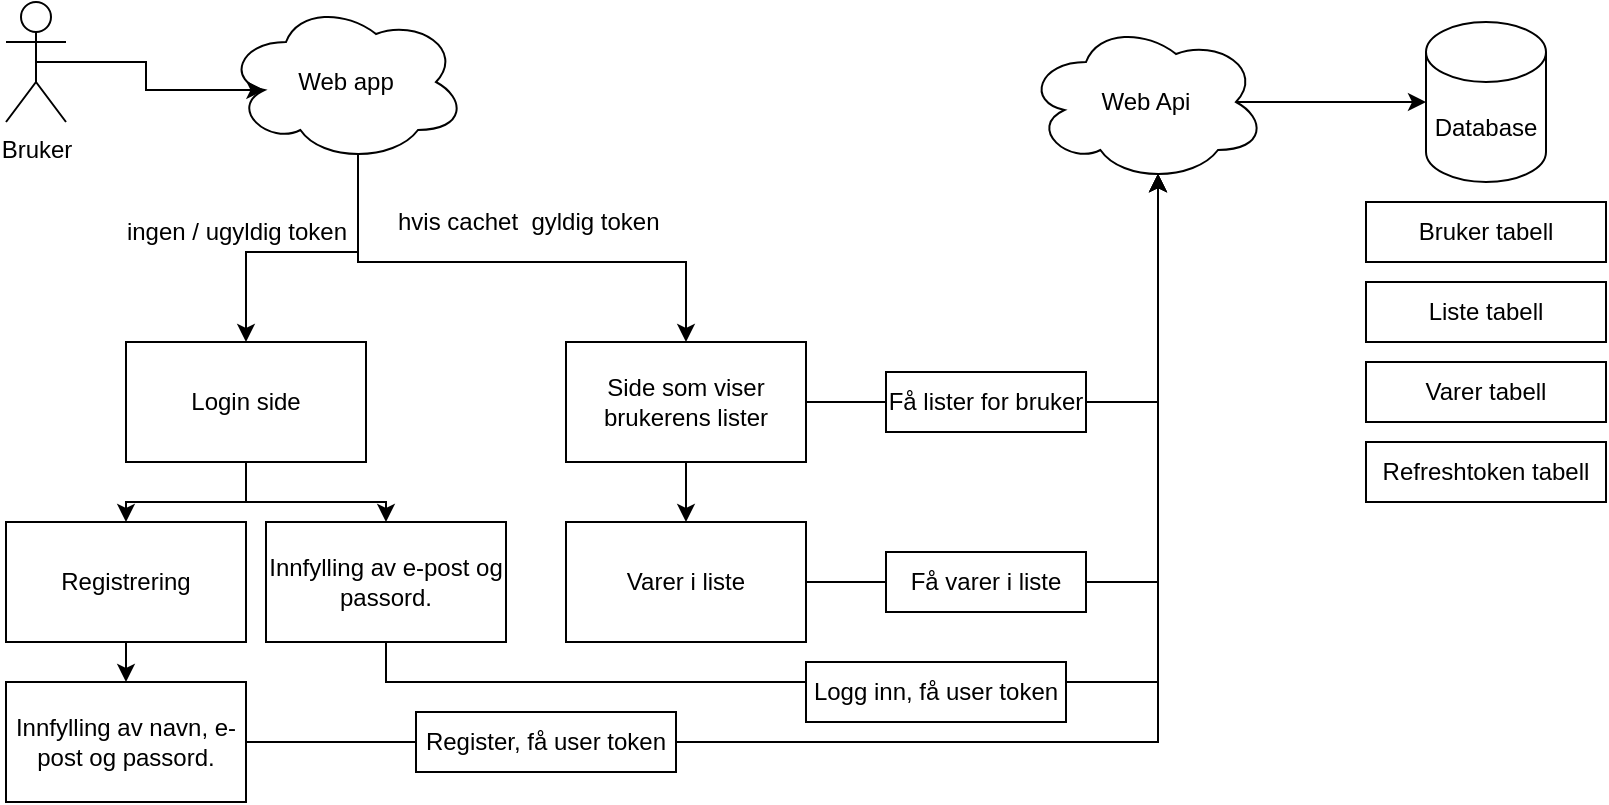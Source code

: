 <mxfile version="28.0.6" pages="2">
  <diagram name="Overblikk" id="PTyqkbVCkyaqfMtPj-sK">
    <mxGraphModel dx="976" dy="564" grid="1" gridSize="10" guides="1" tooltips="1" connect="1" arrows="1" fold="1" page="1" pageScale="1" pageWidth="850" pageHeight="1100" math="0" shadow="0">
      <root>
        <mxCell id="0" />
        <mxCell id="1" parent="0" />
        <mxCell id="i6-jvLr82Qs8qsrnKRQ1-1" value="Bruker" style="shape=umlActor;verticalLabelPosition=bottom;verticalAlign=top;html=1;outlineConnect=0;" vertex="1" parent="1">
          <mxGeometry x="60" y="30" width="30" height="60" as="geometry" />
        </mxCell>
        <mxCell id="i6-jvLr82Qs8qsrnKRQ1-5" style="edgeStyle=orthogonalEdgeStyle;rounded=0;orthogonalLoop=1;jettySize=auto;html=1;exitX=0.55;exitY=0.95;exitDx=0;exitDy=0;exitPerimeter=0;entryX=0.5;entryY=0;entryDx=0;entryDy=0;" edge="1" parent="1" source="i6-jvLr82Qs8qsrnKRQ1-2" target="i6-jvLr82Qs8qsrnKRQ1-4">
          <mxGeometry relative="1" as="geometry" />
        </mxCell>
        <mxCell id="i6-jvLr82Qs8qsrnKRQ1-8" style="edgeStyle=orthogonalEdgeStyle;rounded=0;orthogonalLoop=1;jettySize=auto;html=1;exitX=0.55;exitY=0.95;exitDx=0;exitDy=0;exitPerimeter=0;entryX=0.5;entryY=0;entryDx=0;entryDy=0;" edge="1" parent="1" source="i6-jvLr82Qs8qsrnKRQ1-2" target="i6-jvLr82Qs8qsrnKRQ1-6">
          <mxGeometry relative="1" as="geometry">
            <Array as="points">
              <mxPoint x="236" y="160" />
              <mxPoint x="400" y="160" />
            </Array>
          </mxGeometry>
        </mxCell>
        <mxCell id="i6-jvLr82Qs8qsrnKRQ1-2" value="Web app" style="ellipse;shape=cloud;whiteSpace=wrap;html=1;" vertex="1" parent="1">
          <mxGeometry x="170" y="30" width="120" height="80" as="geometry" />
        </mxCell>
        <mxCell id="i6-jvLr82Qs8qsrnKRQ1-3" style="edgeStyle=orthogonalEdgeStyle;rounded=0;orthogonalLoop=1;jettySize=auto;html=1;exitX=0.5;exitY=0.5;exitDx=0;exitDy=0;exitPerimeter=0;entryX=0.16;entryY=0.55;entryDx=0;entryDy=0;entryPerimeter=0;" edge="1" parent="1" source="i6-jvLr82Qs8qsrnKRQ1-1" target="i6-jvLr82Qs8qsrnKRQ1-2">
          <mxGeometry relative="1" as="geometry" />
        </mxCell>
        <mxCell id="i6-jvLr82Qs8qsrnKRQ1-12" style="edgeStyle=orthogonalEdgeStyle;rounded=0;orthogonalLoop=1;jettySize=auto;html=1;exitX=0.5;exitY=1;exitDx=0;exitDy=0;entryX=0.5;entryY=0;entryDx=0;entryDy=0;" edge="1" parent="1" source="i6-jvLr82Qs8qsrnKRQ1-4" target="i6-jvLr82Qs8qsrnKRQ1-11">
          <mxGeometry relative="1" as="geometry" />
        </mxCell>
        <mxCell id="i6-jvLr82Qs8qsrnKRQ1-14" style="edgeStyle=orthogonalEdgeStyle;rounded=0;orthogonalLoop=1;jettySize=auto;html=1;exitX=0.5;exitY=1;exitDx=0;exitDy=0;entryX=0.5;entryY=0;entryDx=0;entryDy=0;" edge="1" parent="1" source="i6-jvLr82Qs8qsrnKRQ1-4" target="i6-jvLr82Qs8qsrnKRQ1-13">
          <mxGeometry relative="1" as="geometry" />
        </mxCell>
        <mxCell id="i6-jvLr82Qs8qsrnKRQ1-4" value="Login side" style="rounded=0;whiteSpace=wrap;html=1;" vertex="1" parent="1">
          <mxGeometry x="120" y="200" width="120" height="60" as="geometry" />
        </mxCell>
        <mxCell id="i6-jvLr82Qs8qsrnKRQ1-20" style="edgeStyle=orthogonalEdgeStyle;rounded=0;orthogonalLoop=1;jettySize=auto;html=1;exitX=0.5;exitY=1;exitDx=0;exitDy=0;entryX=0.5;entryY=0;entryDx=0;entryDy=0;" edge="1" parent="1" source="i6-jvLr82Qs8qsrnKRQ1-6" target="i6-jvLr82Qs8qsrnKRQ1-19">
          <mxGeometry relative="1" as="geometry" />
        </mxCell>
        <mxCell id="i6-jvLr82Qs8qsrnKRQ1-6" value="Side som viser brukerens lister" style="rounded=0;whiteSpace=wrap;html=1;" vertex="1" parent="1">
          <mxGeometry x="340" y="200" width="120" height="60" as="geometry" />
        </mxCell>
        <mxCell id="i6-jvLr82Qs8qsrnKRQ1-9" value="hvis cachet&amp;nbsp; gyldig token" style="text;strokeColor=none;fillColor=none;align=left;verticalAlign=middle;spacingLeft=4;spacingRight=4;overflow=hidden;points=[[0,0.5],[1,0.5]];portConstraint=eastwest;rotatable=0;whiteSpace=wrap;html=1;" vertex="1" parent="1">
          <mxGeometry x="250" y="130" width="160" height="20" as="geometry" />
        </mxCell>
        <mxCell id="i6-jvLr82Qs8qsrnKRQ1-10" value="ingen / ugyldig token" style="text;html=1;align=center;verticalAlign=middle;resizable=0;points=[];autosize=1;strokeColor=none;fillColor=none;" vertex="1" parent="1">
          <mxGeometry x="110" y="130" width="130" height="30" as="geometry" />
        </mxCell>
        <mxCell id="i6-jvLr82Qs8qsrnKRQ1-11" value="Innfylling av e-post og passord." style="rounded=0;whiteSpace=wrap;html=1;" vertex="1" parent="1">
          <mxGeometry x="190" y="290" width="120" height="60" as="geometry" />
        </mxCell>
        <mxCell id="i6-jvLr82Qs8qsrnKRQ1-16" style="edgeStyle=orthogonalEdgeStyle;rounded=0;orthogonalLoop=1;jettySize=auto;html=1;exitX=0.5;exitY=1;exitDx=0;exitDy=0;entryX=0.5;entryY=0;entryDx=0;entryDy=0;" edge="1" parent="1" source="i6-jvLr82Qs8qsrnKRQ1-13" target="i6-jvLr82Qs8qsrnKRQ1-15">
          <mxGeometry relative="1" as="geometry" />
        </mxCell>
        <mxCell id="i6-jvLr82Qs8qsrnKRQ1-13" value="Registrering" style="rounded=0;whiteSpace=wrap;html=1;" vertex="1" parent="1">
          <mxGeometry x="60" y="290" width="120" height="60" as="geometry" />
        </mxCell>
        <mxCell id="i6-jvLr82Qs8qsrnKRQ1-18" style="edgeStyle=orthogonalEdgeStyle;rounded=0;orthogonalLoop=1;jettySize=auto;html=1;exitX=1;exitY=0.5;exitDx=0;exitDy=0;" edge="1" parent="1" source="i6-jvLr82Qs8qsrnKRQ1-15">
          <mxGeometry relative="1" as="geometry">
            <mxPoint x="180.19" y="399.81" as="targetPoint" />
          </mxGeometry>
        </mxCell>
        <mxCell id="i6-jvLr82Qs8qsrnKRQ1-15" value="Innfylling av navn, e-post og passord." style="rounded=0;whiteSpace=wrap;html=1;" vertex="1" parent="1">
          <mxGeometry x="60" y="370" width="120" height="60" as="geometry" />
        </mxCell>
        <mxCell id="i6-jvLr82Qs8qsrnKRQ1-17" value="Web Api" style="ellipse;shape=cloud;whiteSpace=wrap;html=1;" vertex="1" parent="1">
          <mxGeometry x="570" y="40" width="120" height="80" as="geometry" />
        </mxCell>
        <mxCell id="i6-jvLr82Qs8qsrnKRQ1-19" value="Varer i liste" style="rounded=0;whiteSpace=wrap;html=1;" vertex="1" parent="1">
          <mxGeometry x="340" y="290" width="120" height="60" as="geometry" />
        </mxCell>
        <mxCell id="i6-jvLr82Qs8qsrnKRQ1-21" style="edgeStyle=orthogonalEdgeStyle;rounded=0;orthogonalLoop=1;jettySize=auto;html=1;exitX=1;exitY=0.5;exitDx=0;exitDy=0;entryX=0.55;entryY=0.95;entryDx=0;entryDy=0;entryPerimeter=0;" edge="1" parent="1" source="i6-jvLr82Qs8qsrnKRQ1-15" target="i6-jvLr82Qs8qsrnKRQ1-17">
          <mxGeometry relative="1" as="geometry" />
        </mxCell>
        <mxCell id="i6-jvLr82Qs8qsrnKRQ1-22" style="edgeStyle=orthogonalEdgeStyle;rounded=0;orthogonalLoop=1;jettySize=auto;html=1;exitX=0.5;exitY=1;exitDx=0;exitDy=0;entryX=0.55;entryY=0.95;entryDx=0;entryDy=0;entryPerimeter=0;" edge="1" parent="1" source="i6-jvLr82Qs8qsrnKRQ1-11" target="i6-jvLr82Qs8qsrnKRQ1-17">
          <mxGeometry relative="1" as="geometry" />
        </mxCell>
        <mxCell id="i6-jvLr82Qs8qsrnKRQ1-23" style="edgeStyle=orthogonalEdgeStyle;rounded=0;orthogonalLoop=1;jettySize=auto;html=1;exitX=1;exitY=0.5;exitDx=0;exitDy=0;entryX=0.55;entryY=0.95;entryDx=0;entryDy=0;entryPerimeter=0;" edge="1" parent="1" source="i6-jvLr82Qs8qsrnKRQ1-19" target="i6-jvLr82Qs8qsrnKRQ1-17">
          <mxGeometry relative="1" as="geometry" />
        </mxCell>
        <mxCell id="i6-jvLr82Qs8qsrnKRQ1-24" style="edgeStyle=orthogonalEdgeStyle;rounded=0;orthogonalLoop=1;jettySize=auto;html=1;exitX=1;exitY=0.5;exitDx=0;exitDy=0;entryX=0.55;entryY=0.95;entryDx=0;entryDy=0;entryPerimeter=0;" edge="1" parent="1" source="i6-jvLr82Qs8qsrnKRQ1-6" target="i6-jvLr82Qs8qsrnKRQ1-17">
          <mxGeometry relative="1" as="geometry" />
        </mxCell>
        <mxCell id="i6-jvLr82Qs8qsrnKRQ1-26" value="Få lister for bruker" style="rounded=0;whiteSpace=wrap;html=1;" vertex="1" parent="1">
          <mxGeometry x="500" y="215" width="100" height="30" as="geometry" />
        </mxCell>
        <mxCell id="i6-jvLr82Qs8qsrnKRQ1-28" value="Få varer i liste" style="rounded=0;whiteSpace=wrap;html=1;" vertex="1" parent="1">
          <mxGeometry x="500" y="305" width="100" height="30" as="geometry" />
        </mxCell>
        <mxCell id="i6-jvLr82Qs8qsrnKRQ1-30" value="Logg inn, få user token" style="rounded=0;whiteSpace=wrap;html=1;" vertex="1" parent="1">
          <mxGeometry x="460" y="360" width="130" height="30" as="geometry" />
        </mxCell>
        <mxCell id="i6-jvLr82Qs8qsrnKRQ1-32" value="Register, få user token" style="rounded=0;whiteSpace=wrap;html=1;" vertex="1" parent="1">
          <mxGeometry x="265" y="385" width="130" height="30" as="geometry" />
        </mxCell>
        <mxCell id="i6-jvLr82Qs8qsrnKRQ1-33" value="Database" style="shape=cylinder3;whiteSpace=wrap;html=1;boundedLbl=1;backgroundOutline=1;size=15;" vertex="1" parent="1">
          <mxGeometry x="770" y="40" width="60" height="80" as="geometry" />
        </mxCell>
        <mxCell id="i6-jvLr82Qs8qsrnKRQ1-34" style="edgeStyle=orthogonalEdgeStyle;rounded=0;orthogonalLoop=1;jettySize=auto;html=1;exitX=0.875;exitY=0.5;exitDx=0;exitDy=0;exitPerimeter=0;entryX=0;entryY=0.5;entryDx=0;entryDy=0;entryPerimeter=0;" edge="1" parent="1" source="i6-jvLr82Qs8qsrnKRQ1-17" target="i6-jvLr82Qs8qsrnKRQ1-33">
          <mxGeometry relative="1" as="geometry" />
        </mxCell>
        <mxCell id="i6-jvLr82Qs8qsrnKRQ1-35" value="Bruker tabell" style="rounded=0;whiteSpace=wrap;html=1;" vertex="1" parent="1">
          <mxGeometry x="740" y="130" width="120" height="30" as="geometry" />
        </mxCell>
        <mxCell id="i6-jvLr82Qs8qsrnKRQ1-36" value="Liste tabell" style="rounded=0;whiteSpace=wrap;html=1;" vertex="1" parent="1">
          <mxGeometry x="740" y="170" width="120" height="30" as="geometry" />
        </mxCell>
        <mxCell id="i6-jvLr82Qs8qsrnKRQ1-37" value="Varer tabell" style="rounded=0;whiteSpace=wrap;html=1;" vertex="1" parent="1">
          <mxGeometry x="740" y="210" width="120" height="30" as="geometry" />
        </mxCell>
        <mxCell id="i6-jvLr82Qs8qsrnKRQ1-38" value="Refreshtoken tabell" style="rounded=0;whiteSpace=wrap;html=1;" vertex="1" parent="1">
          <mxGeometry x="740" y="250" width="120" height="30" as="geometry" />
        </mxCell>
      </root>
    </mxGraphModel>
  </diagram>
  <diagram id="3YtpaK1Sd3L0o7E2pnuf" name="Web Api">
    <mxGraphModel dx="1171" dy="677" grid="1" gridSize="10" guides="1" tooltips="1" connect="1" arrows="1" fold="1" page="1" pageScale="1" pageWidth="850" pageHeight="1100" math="0" shadow="0">
      <root>
        <mxCell id="0" />
        <mxCell id="1" parent="0" />
        <mxCell id="A3riRknBtGOK4HdQMXaN-1" value="Bruker" style="shape=umlActor;verticalLabelPosition=bottom;verticalAlign=top;html=1;outlineConnect=0;" vertex="1" parent="1">
          <mxGeometry x="50" y="30" width="30" height="60" as="geometry" />
        </mxCell>
        <mxCell id="A3riRknBtGOK4HdQMXaN-2" value="Web App" style="ellipse;shape=cloud;whiteSpace=wrap;html=1;" vertex="1" parent="1">
          <mxGeometry x="110" y="20" width="120" height="80" as="geometry" />
        </mxCell>
        <mxCell id="A3riRknBtGOK4HdQMXaN-3" value="Web Api" style="ellipse;shape=cloud;whiteSpace=wrap;html=1;" vertex="1" parent="1">
          <mxGeometry x="280" y="10" width="120" height="80" as="geometry" />
        </mxCell>
        <mxCell id="A3riRknBtGOK4HdQMXaN-4" style="edgeStyle=orthogonalEdgeStyle;rounded=0;orthogonalLoop=1;jettySize=auto;html=1;exitX=0.5;exitY=0.5;exitDx=0;exitDy=0;exitPerimeter=0;entryX=0.16;entryY=0.55;entryDx=0;entryDy=0;entryPerimeter=0;" edge="1" parent="1" source="A3riRknBtGOK4HdQMXaN-1" target="A3riRknBtGOK4HdQMXaN-2">
          <mxGeometry relative="1" as="geometry" />
        </mxCell>
        <mxCell id="A3riRknBtGOK4HdQMXaN-5" style="edgeStyle=orthogonalEdgeStyle;rounded=0;orthogonalLoop=1;jettySize=auto;html=1;exitX=0.875;exitY=0.5;exitDx=0;exitDy=0;exitPerimeter=0;entryX=0.16;entryY=0.55;entryDx=0;entryDy=0;entryPerimeter=0;" edge="1" parent="1" source="A3riRknBtGOK4HdQMXaN-2" target="A3riRknBtGOK4HdQMXaN-3">
          <mxGeometry relative="1" as="geometry" />
        </mxCell>
        <mxCell id="A3riRknBtGOK4HdQMXaN-6" value="" style="rounded=0;whiteSpace=wrap;html=1;" vertex="1" parent="1">
          <mxGeometry x="280" y="100" width="120" height="120" as="geometry" />
        </mxCell>
        <mxCell id="A3riRknBtGOK4HdQMXaN-7" value="&quot;User&quot; Controller" style="text;strokeColor=none;fillColor=none;align=left;verticalAlign=middle;spacingLeft=4;spacingRight=4;overflow=hidden;points=[[0,0.5],[1,0.5]];portConstraint=eastwest;rotatable=0;whiteSpace=wrap;html=1;" vertex="1" parent="1">
          <mxGeometry x="290" y="100" width="100" height="30" as="geometry" />
        </mxCell>
        <mxCell id="A3riRknBtGOK4HdQMXaN-8" value="Login" style="rounded=0;whiteSpace=wrap;html=1;" vertex="1" parent="1">
          <mxGeometry x="280" y="130" width="120" height="30" as="geometry" />
        </mxCell>
        <mxCell id="A3riRknBtGOK4HdQMXaN-9" value="Register" style="rounded=0;whiteSpace=wrap;html=1;" vertex="1" parent="1">
          <mxGeometry x="280" y="160" width="120" height="30" as="geometry" />
        </mxCell>
        <mxCell id="A3riRknBtGOK4HdQMXaN-10" value="Refresh" style="rounded=0;whiteSpace=wrap;html=1;" vertex="1" parent="1">
          <mxGeometry x="280" y="190" width="120" height="30" as="geometry" />
        </mxCell>
        <mxCell id="A3riRknBtGOK4HdQMXaN-12" value="" style="rounded=0;whiteSpace=wrap;html=1;" vertex="1" parent="1">
          <mxGeometry x="280" y="240" width="120" height="150" as="geometry" />
        </mxCell>
        <mxCell id="A3riRknBtGOK4HdQMXaN-13" value="&quot;List&quot; Controller" style="text;strokeColor=none;fillColor=none;align=left;verticalAlign=middle;spacingLeft=4;spacingRight=4;overflow=hidden;points=[[0,0.5],[1,0.5]];portConstraint=eastwest;rotatable=0;whiteSpace=wrap;html=1;" vertex="1" parent="1">
          <mxGeometry x="290" y="240" width="100" height="30" as="geometry" />
        </mxCell>
        <mxCell id="A3riRknBtGOK4HdQMXaN-14" value="Get lists" style="rounded=0;whiteSpace=wrap;html=1;" vertex="1" parent="1">
          <mxGeometry x="280" y="270" width="120" height="30" as="geometry" />
        </mxCell>
        <mxCell id="A3riRknBtGOK4HdQMXaN-15" value="Create list" style="rounded=0;whiteSpace=wrap;html=1;" vertex="1" parent="1">
          <mxGeometry x="280" y="300" width="120" height="30" as="geometry" />
        </mxCell>
        <mxCell id="A3riRknBtGOK4HdQMXaN-16" value="Update lists" style="rounded=0;whiteSpace=wrap;html=1;" vertex="1" parent="1">
          <mxGeometry x="280" y="330" width="120" height="30" as="geometry" />
        </mxCell>
        <mxCell id="A3riRknBtGOK4HdQMXaN-17" value="Delete list" style="rounded=0;whiteSpace=wrap;html=1;" vertex="1" parent="1">
          <mxGeometry x="280" y="360" width="120" height="30" as="geometry" />
        </mxCell>
        <mxCell id="A3riRknBtGOK4HdQMXaN-18" value="" style="rounded=0;whiteSpace=wrap;html=1;" vertex="1" parent="1">
          <mxGeometry x="280" y="410" width="120" height="150" as="geometry" />
        </mxCell>
        <mxCell id="A3riRknBtGOK4HdQMXaN-19" value="&quot;Items&quot; Controller" style="text;strokeColor=none;fillColor=none;align=left;verticalAlign=middle;spacingLeft=4;spacingRight=4;overflow=hidden;points=[[0,0.5],[1,0.5]];portConstraint=eastwest;rotatable=0;whiteSpace=wrap;html=1;" vertex="1" parent="1">
          <mxGeometry x="290" y="410" width="100" height="30" as="geometry" />
        </mxCell>
        <mxCell id="A3riRknBtGOK4HdQMXaN-20" value="Get items" style="rounded=0;whiteSpace=wrap;html=1;" vertex="1" parent="1">
          <mxGeometry x="280" y="440" width="120" height="30" as="geometry" />
        </mxCell>
        <mxCell id="A3riRknBtGOK4HdQMXaN-21" value="Create item" style="rounded=0;whiteSpace=wrap;html=1;" vertex="1" parent="1">
          <mxGeometry x="280" y="470" width="120" height="30" as="geometry" />
        </mxCell>
        <mxCell id="A3riRknBtGOK4HdQMXaN-22" value="Update items" style="rounded=0;whiteSpace=wrap;html=1;" vertex="1" parent="1">
          <mxGeometry x="280" y="500" width="120" height="30" as="geometry" />
        </mxCell>
        <mxCell id="A3riRknBtGOK4HdQMXaN-23" value="Delete item" style="rounded=0;whiteSpace=wrap;html=1;" vertex="1" parent="1">
          <mxGeometry x="280" y="530" width="120" height="30" as="geometry" />
        </mxCell>
        <mxCell id="A3riRknBtGOK4HdQMXaN-24" value="Database" style="shape=cylinder3;whiteSpace=wrap;html=1;boundedLbl=1;backgroundOutline=1;size=15;" vertex="1" parent="1">
          <mxGeometry x="660" y="20" width="60" height="80" as="geometry" />
        </mxCell>
        <mxCell id="A3riRknBtGOK4HdQMXaN-25" style="edgeStyle=orthogonalEdgeStyle;rounded=0;orthogonalLoop=1;jettySize=auto;html=1;exitX=0.55;exitY=0.95;exitDx=0;exitDy=0;exitPerimeter=0;entryX=0.559;entryY=0;entryDx=0;entryDy=0;entryPerimeter=0;endArrow=none;endFill=0;" edge="1" parent="1" source="A3riRknBtGOK4HdQMXaN-3" target="A3riRknBtGOK4HdQMXaN-7">
          <mxGeometry relative="1" as="geometry" />
        </mxCell>
        <mxCell id="A3riRknBtGOK4HdQMXaN-26" style="edgeStyle=orthogonalEdgeStyle;rounded=0;orthogonalLoop=1;jettySize=auto;html=1;exitX=0.5;exitY=1;exitDx=0;exitDy=0;entryX=0.497;entryY=-0.054;entryDx=0;entryDy=0;entryPerimeter=0;endArrow=none;endFill=0;" edge="1" parent="1" source="A3riRknBtGOK4HdQMXaN-10" target="A3riRknBtGOK4HdQMXaN-13">
          <mxGeometry relative="1" as="geometry" />
        </mxCell>
        <mxCell id="A3riRknBtGOK4HdQMXaN-27" style="edgeStyle=orthogonalEdgeStyle;rounded=0;orthogonalLoop=1;jettySize=auto;html=1;exitX=0.5;exitY=1;exitDx=0;exitDy=0;entryX=0.502;entryY=0;entryDx=0;entryDy=0;entryPerimeter=0;endArrow=none;endFill=0;" edge="1" parent="1" source="A3riRknBtGOK4HdQMXaN-17" target="A3riRknBtGOK4HdQMXaN-19">
          <mxGeometry relative="1" as="geometry" />
        </mxCell>
        <mxCell id="A3riRknBtGOK4HdQMXaN-28" style="edgeStyle=orthogonalEdgeStyle;rounded=0;orthogonalLoop=1;jettySize=auto;html=1;exitX=0.875;exitY=0.5;exitDx=0;exitDy=0;exitPerimeter=0;entryX=-0.037;entryY=0.563;entryDx=0;entryDy=0;entryPerimeter=0;" edge="1" parent="1" source="A3riRknBtGOK4HdQMXaN-3" target="A3riRknBtGOK4HdQMXaN-24">
          <mxGeometry relative="1" as="geometry" />
        </mxCell>
        <mxCell id="A3riRknBtGOK4HdQMXaN-29" value="Kommunikasjon, eksklusivt via Stored Procedures." style="rounded=0;whiteSpace=wrap;html=1;" vertex="1" parent="1">
          <mxGeometry x="460" y="30" width="120" height="60" as="geometry" />
        </mxCell>
        <mxCell id="A3riRknBtGOK4HdQMXaN-30" value="Forsterker prinsipper om ansvar og eierskap." style="rounded=0;whiteSpace=wrap;html=1;" vertex="1" parent="1">
          <mxGeometry x="460" y="90" width="120" height="50" as="geometry" />
        </mxCell>
      </root>
    </mxGraphModel>
  </diagram>
</mxfile>
